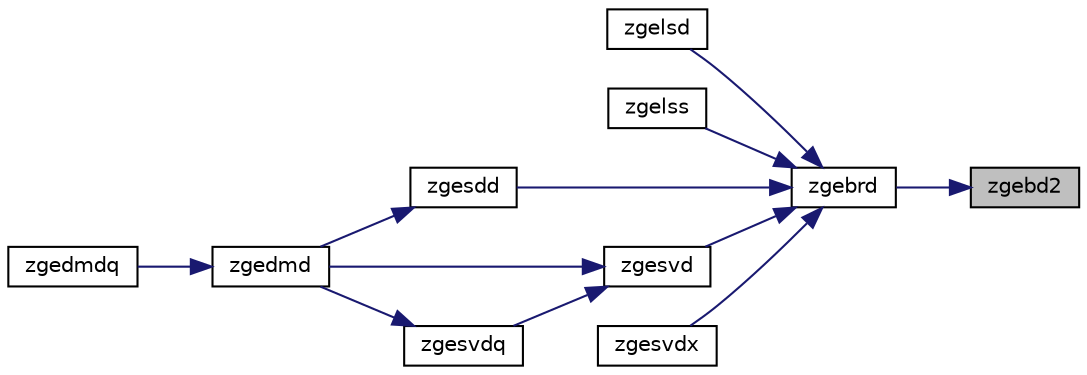 digraph "zgebd2"
{
 // LATEX_PDF_SIZE
  edge [fontname="Helvetica",fontsize="10",labelfontname="Helvetica",labelfontsize="10"];
  node [fontname="Helvetica",fontsize="10",shape=record];
  rankdir="RL";
  Node1 [label="zgebd2",height=0.2,width=0.4,color="black", fillcolor="grey75", style="filled", fontcolor="black",tooltip="ZGEBD2 reduces a general matrix to bidiagonal form using an unblocked algorithm."];
  Node1 -> Node2 [dir="back",color="midnightblue",fontsize="10",style="solid",fontname="Helvetica"];
  Node2 [label="zgebrd",height=0.2,width=0.4,color="black", fillcolor="white", style="filled",URL="$zgebrd_8f.html#ad12a48a5c74ecf1697170d85d71d7e96",tooltip="ZGEBRD"];
  Node2 -> Node3 [dir="back",color="midnightblue",fontsize="10",style="solid",fontname="Helvetica"];
  Node3 [label="zgelsd",height=0.2,width=0.4,color="black", fillcolor="white", style="filled",URL="$zgelsd_8f.html#ae06e94cada1d406119efa6251a4eb308",tooltip="ZGELSD computes the minimum-norm solution to a linear least squares problem for GE matrices"];
  Node2 -> Node4 [dir="back",color="midnightblue",fontsize="10",style="solid",fontname="Helvetica"];
  Node4 [label="zgelss",height=0.2,width=0.4,color="black", fillcolor="white", style="filled",URL="$zgelss_8f.html#a61e68db68886c3f80753fac87ca35a6e",tooltip="ZGELSS solves overdetermined or underdetermined systems for GE matrices"];
  Node2 -> Node5 [dir="back",color="midnightblue",fontsize="10",style="solid",fontname="Helvetica"];
  Node5 [label="zgesdd",height=0.2,width=0.4,color="black", fillcolor="white", style="filled",URL="$zgesdd_8f.html#accb06ed106ce18814ad7069dcb43aa27",tooltip="ZGESDD"];
  Node5 -> Node6 [dir="back",color="midnightblue",fontsize="10",style="solid",fontname="Helvetica"];
  Node6 [label="zgedmd",height=0.2,width=0.4,color="black", fillcolor="white", style="filled",URL="$zgedmd_8f90.html#a09cef60be58f076072bb592bd1223dec",tooltip="ZGEDMD computes the Dynamic Mode Decomposition (DMD) for a pair of data snapshot matrices."];
  Node6 -> Node7 [dir="back",color="midnightblue",fontsize="10",style="solid",fontname="Helvetica"];
  Node7 [label="zgedmdq",height=0.2,width=0.4,color="black", fillcolor="white", style="filled",URL="$zgedmdq_8f90.html#a2ed954e87a52cfdd0bf0d61a1ff43e16",tooltip="ZGEDMDQ computes the Dynamic Mode Decomposition (DMD) for a pair of data snapshot matrices."];
  Node2 -> Node8 [dir="back",color="midnightblue",fontsize="10",style="solid",fontname="Helvetica"];
  Node8 [label="zgesvd",height=0.2,width=0.4,color="black", fillcolor="white", style="filled",URL="$zgesvd_8f.html#ad6f0c85f3cca2968e1ef901d2b6014ee",tooltip="ZGESVD computes the singular value decomposition (SVD) for GE matrices"];
  Node8 -> Node6 [dir="back",color="midnightblue",fontsize="10",style="solid",fontname="Helvetica"];
  Node8 -> Node9 [dir="back",color="midnightblue",fontsize="10",style="solid",fontname="Helvetica"];
  Node9 [label="zgesvdq",height=0.2,width=0.4,color="black", fillcolor="white", style="filled",URL="$zgesvdq_8f.html#a964d223acba8bbc2118353c864fa2a39",tooltip="ZGESVDQ computes the singular value decomposition (SVD) with a QR-Preconditioned QR SVD Method for GE..."];
  Node9 -> Node6 [dir="back",color="midnightblue",fontsize="10",style="solid",fontname="Helvetica"];
  Node2 -> Node10 [dir="back",color="midnightblue",fontsize="10",style="solid",fontname="Helvetica"];
  Node10 [label="zgesvdx",height=0.2,width=0.4,color="black", fillcolor="white", style="filled",URL="$zgesvdx_8f.html#a6a739f1460b776c50cf0b5f6ac45a518",tooltip="ZGESVDX computes the singular value decomposition (SVD) for GE matrices"];
}
